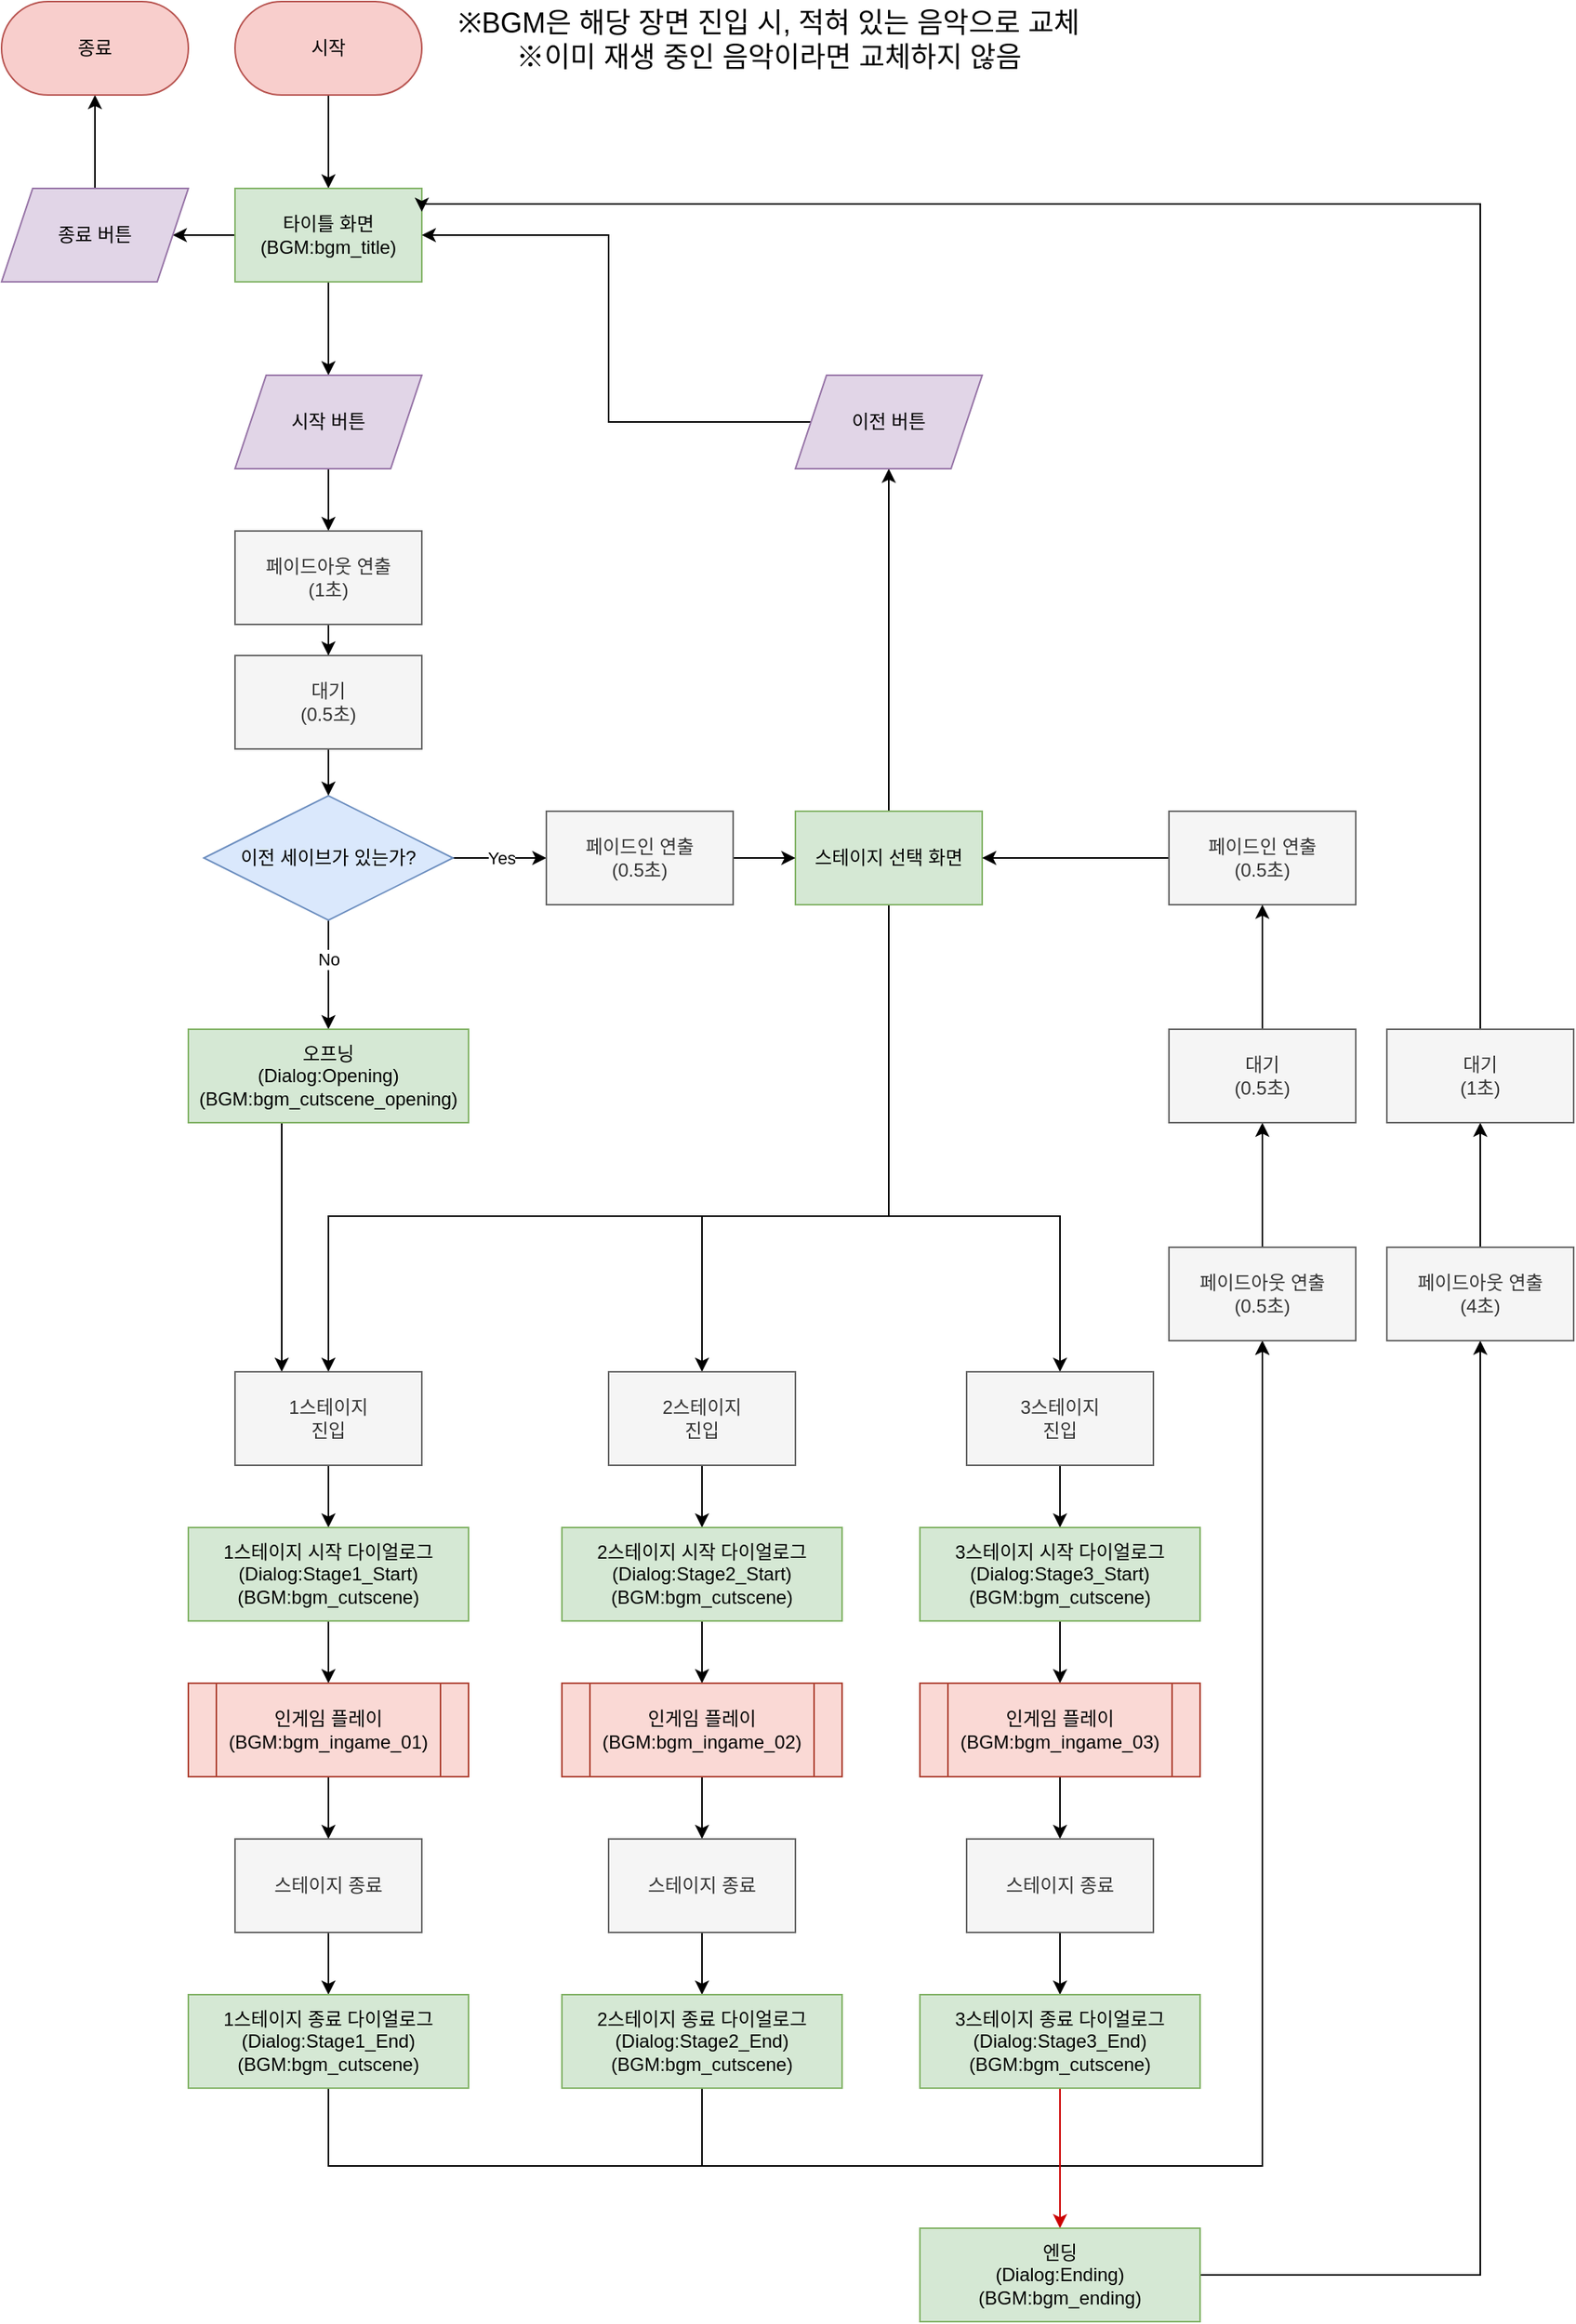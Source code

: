 <mxfile version="21.6.8" type="device">
  <diagram name="페이지-1" id="cuooR3etO0HNTm1BoonH">
    <mxGraphModel dx="2653" dy="2740" grid="1" gridSize="10" guides="1" tooltips="1" connect="1" arrows="1" fold="1" page="1" pageScale="1" pageWidth="827" pageHeight="1169" math="0" shadow="0">
      <root>
        <mxCell id="0" />
        <mxCell id="1" parent="0" />
        <mxCell id="mD3GauoBf7Zng7Qfwxj7-6" value="" style="edgeStyle=orthogonalEdgeStyle;rounded=0;orthogonalLoop=1;jettySize=auto;html=1;" edge="1" parent="1" source="mD3GauoBf7Zng7Qfwxj7-3" target="mD3GauoBf7Zng7Qfwxj7-5">
          <mxGeometry relative="1" as="geometry" />
        </mxCell>
        <mxCell id="mD3GauoBf7Zng7Qfwxj7-3" value="시작" style="rounded=1;whiteSpace=wrap;html=1;arcSize=50;fillColor=#f8cecc;strokeColor=#b85450;" vertex="1" parent="1">
          <mxGeometry x="40" y="-30" width="120" height="60" as="geometry" />
        </mxCell>
        <mxCell id="mD3GauoBf7Zng7Qfwxj7-8" value="" style="edgeStyle=orthogonalEdgeStyle;rounded=0;orthogonalLoop=1;jettySize=auto;html=1;" edge="1" parent="1" source="mD3GauoBf7Zng7Qfwxj7-5" target="mD3GauoBf7Zng7Qfwxj7-7">
          <mxGeometry relative="1" as="geometry" />
        </mxCell>
        <mxCell id="mD3GauoBf7Zng7Qfwxj7-79" value="" style="edgeStyle=orthogonalEdgeStyle;rounded=0;orthogonalLoop=1;jettySize=auto;html=1;" edge="1" parent="1" source="mD3GauoBf7Zng7Qfwxj7-5" target="mD3GauoBf7Zng7Qfwxj7-78">
          <mxGeometry relative="1" as="geometry" />
        </mxCell>
        <mxCell id="mD3GauoBf7Zng7Qfwxj7-5" value="타이틀 화면&lt;br&gt;(BGM:bgm_title)" style="whiteSpace=wrap;html=1;rounded=1;arcSize=0;fillColor=#d5e8d4;strokeColor=#82b366;" vertex="1" parent="1">
          <mxGeometry x="40" y="90" width="120" height="60" as="geometry" />
        </mxCell>
        <mxCell id="mD3GauoBf7Zng7Qfwxj7-22" value="" style="edgeStyle=orthogonalEdgeStyle;rounded=0;orthogonalLoop=1;jettySize=auto;html=1;" edge="1" parent="1" source="mD3GauoBf7Zng7Qfwxj7-7" target="mD3GauoBf7Zng7Qfwxj7-21">
          <mxGeometry relative="1" as="geometry" />
        </mxCell>
        <mxCell id="mD3GauoBf7Zng7Qfwxj7-7" value="시작 버튼" style="shape=parallelogram;perimeter=parallelogramPerimeter;whiteSpace=wrap;html=1;fixedSize=1;rounded=1;arcSize=0;fillColor=#e1d5e7;strokeColor=#9673a6;" vertex="1" parent="1">
          <mxGeometry x="40" y="210" width="120" height="60" as="geometry" />
        </mxCell>
        <mxCell id="mD3GauoBf7Zng7Qfwxj7-12" value="" style="edgeStyle=orthogonalEdgeStyle;rounded=0;orthogonalLoop=1;jettySize=auto;html=1;" edge="1" parent="1" source="mD3GauoBf7Zng7Qfwxj7-9" target="mD3GauoBf7Zng7Qfwxj7-11">
          <mxGeometry relative="1" as="geometry" />
        </mxCell>
        <mxCell id="mD3GauoBf7Zng7Qfwxj7-13" value="No" style="edgeLabel;html=1;align=center;verticalAlign=middle;resizable=0;points=[];" vertex="1" connectable="0" parent="mD3GauoBf7Zng7Qfwxj7-12">
          <mxGeometry x="-0.289" y="2" relative="1" as="geometry">
            <mxPoint x="-2" as="offset" />
          </mxGeometry>
        </mxCell>
        <mxCell id="mD3GauoBf7Zng7Qfwxj7-25" value="" style="edgeStyle=orthogonalEdgeStyle;rounded=0;orthogonalLoop=1;jettySize=auto;html=1;" edge="1" parent="1" source="mD3GauoBf7Zng7Qfwxj7-9" target="mD3GauoBf7Zng7Qfwxj7-24">
          <mxGeometry relative="1" as="geometry" />
        </mxCell>
        <mxCell id="mD3GauoBf7Zng7Qfwxj7-27" value="Yes" style="edgeLabel;html=1;align=center;verticalAlign=middle;resizable=0;points=[];" vertex="1" connectable="0" parent="mD3GauoBf7Zng7Qfwxj7-25">
          <mxGeometry x="-0.624" y="-1" relative="1" as="geometry">
            <mxPoint x="19" y="-1" as="offset" />
          </mxGeometry>
        </mxCell>
        <mxCell id="mD3GauoBf7Zng7Qfwxj7-9" value="이전 세이브가 있는가?" style="rhombus;whiteSpace=wrap;html=1;rounded=1;arcSize=0;fillColor=#dae8fc;strokeColor=#6c8ebf;" vertex="1" parent="1">
          <mxGeometry x="20" y="480" width="160" height="80" as="geometry" />
        </mxCell>
        <mxCell id="mD3GauoBf7Zng7Qfwxj7-33" value="" style="edgeStyle=orthogonalEdgeStyle;rounded=0;orthogonalLoop=1;jettySize=auto;html=1;" edge="1" parent="1" source="mD3GauoBf7Zng7Qfwxj7-11" target="mD3GauoBf7Zng7Qfwxj7-28">
          <mxGeometry relative="1" as="geometry">
            <Array as="points">
              <mxPoint x="70" y="770" />
              <mxPoint x="70" y="770" />
            </Array>
          </mxGeometry>
        </mxCell>
        <mxCell id="mD3GauoBf7Zng7Qfwxj7-11" value="오프닝&lt;br&gt;(Dialog:Opening)&lt;br&gt;(BGM:bgm_cutscene_opening)" style="whiteSpace=wrap;html=1;rounded=1;arcSize=0;fillColor=#d5e8d4;strokeColor=#82b366;" vertex="1" parent="1">
          <mxGeometry x="10" y="630" width="180" height="60" as="geometry" />
        </mxCell>
        <mxCell id="mD3GauoBf7Zng7Qfwxj7-17" value="" style="edgeStyle=orthogonalEdgeStyle;rounded=0;orthogonalLoop=1;jettySize=auto;html=1;" edge="1" parent="1" source="mD3GauoBf7Zng7Qfwxj7-14" target="mD3GauoBf7Zng7Qfwxj7-16">
          <mxGeometry relative="1" as="geometry" />
        </mxCell>
        <mxCell id="mD3GauoBf7Zng7Qfwxj7-70" style="edgeStyle=orthogonalEdgeStyle;rounded=0;orthogonalLoop=1;jettySize=auto;html=1;" edge="1" parent="1" source="mD3GauoBf7Zng7Qfwxj7-14" target="mD3GauoBf7Zng7Qfwxj7-34">
          <mxGeometry relative="1" as="geometry">
            <Array as="points">
              <mxPoint x="460" y="750" />
              <mxPoint x="340" y="750" />
            </Array>
          </mxGeometry>
        </mxCell>
        <mxCell id="mD3GauoBf7Zng7Qfwxj7-71" style="edgeStyle=orthogonalEdgeStyle;rounded=0;orthogonalLoop=1;jettySize=auto;html=1;" edge="1" parent="1" source="mD3GauoBf7Zng7Qfwxj7-14" target="mD3GauoBf7Zng7Qfwxj7-35">
          <mxGeometry relative="1" as="geometry">
            <Array as="points">
              <mxPoint x="460" y="750" />
              <mxPoint x="570" y="750" />
            </Array>
          </mxGeometry>
        </mxCell>
        <mxCell id="mD3GauoBf7Zng7Qfwxj7-72" style="edgeStyle=orthogonalEdgeStyle;rounded=0;orthogonalLoop=1;jettySize=auto;html=1;" edge="1" parent="1" source="mD3GauoBf7Zng7Qfwxj7-14" target="mD3GauoBf7Zng7Qfwxj7-28">
          <mxGeometry relative="1" as="geometry">
            <Array as="points">
              <mxPoint x="460" y="750" />
              <mxPoint x="100" y="750" />
            </Array>
          </mxGeometry>
        </mxCell>
        <mxCell id="mD3GauoBf7Zng7Qfwxj7-14" value="스테이지 선택 화면" style="whiteSpace=wrap;html=1;rounded=1;arcSize=0;fillColor=#d5e8d4;strokeColor=#82b366;" vertex="1" parent="1">
          <mxGeometry x="400" y="490" width="120" height="60" as="geometry" />
        </mxCell>
        <mxCell id="mD3GauoBf7Zng7Qfwxj7-18" style="edgeStyle=orthogonalEdgeStyle;rounded=0;orthogonalLoop=1;jettySize=auto;html=1;entryX=1;entryY=0.5;entryDx=0;entryDy=0;" edge="1" parent="1" source="mD3GauoBf7Zng7Qfwxj7-16" target="mD3GauoBf7Zng7Qfwxj7-5">
          <mxGeometry relative="1" as="geometry" />
        </mxCell>
        <mxCell id="mD3GauoBf7Zng7Qfwxj7-16" value="이전 버튼" style="shape=parallelogram;perimeter=parallelogramPerimeter;whiteSpace=wrap;html=1;fixedSize=1;rounded=1;arcSize=0;fillColor=#e1d5e7;strokeColor=#9673a6;" vertex="1" parent="1">
          <mxGeometry x="400" y="210" width="120" height="60" as="geometry" />
        </mxCell>
        <mxCell id="mD3GauoBf7Zng7Qfwxj7-101" value="" style="edgeStyle=orthogonalEdgeStyle;rounded=0;orthogonalLoop=1;jettySize=auto;html=1;" edge="1" parent="1" source="mD3GauoBf7Zng7Qfwxj7-21" target="mD3GauoBf7Zng7Qfwxj7-100">
          <mxGeometry relative="1" as="geometry" />
        </mxCell>
        <mxCell id="mD3GauoBf7Zng7Qfwxj7-21" value="페이드아웃 연출&lt;br&gt;(1초)" style="whiteSpace=wrap;html=1;rounded=1;arcSize=0;fillColor=#f5f5f5;fontColor=#333333;strokeColor=#666666;" vertex="1" parent="1">
          <mxGeometry x="40" y="310" width="120" height="60" as="geometry" />
        </mxCell>
        <mxCell id="mD3GauoBf7Zng7Qfwxj7-26" value="" style="edgeStyle=orthogonalEdgeStyle;rounded=0;orthogonalLoop=1;jettySize=auto;html=1;" edge="1" parent="1" source="mD3GauoBf7Zng7Qfwxj7-24" target="mD3GauoBf7Zng7Qfwxj7-14">
          <mxGeometry relative="1" as="geometry" />
        </mxCell>
        <mxCell id="mD3GauoBf7Zng7Qfwxj7-24" value="페이드인 연출&lt;br&gt;(0.5초)" style="whiteSpace=wrap;html=1;rounded=1;arcSize=0;fillColor=#f5f5f5;fontColor=#333333;strokeColor=#666666;" vertex="1" parent="1">
          <mxGeometry x="240" y="490" width="120" height="60" as="geometry" />
        </mxCell>
        <mxCell id="mD3GauoBf7Zng7Qfwxj7-37" value="" style="edgeStyle=orthogonalEdgeStyle;rounded=0;orthogonalLoop=1;jettySize=auto;html=1;" edge="1" parent="1" source="mD3GauoBf7Zng7Qfwxj7-28" target="mD3GauoBf7Zng7Qfwxj7-36">
          <mxGeometry relative="1" as="geometry" />
        </mxCell>
        <mxCell id="mD3GauoBf7Zng7Qfwxj7-28" value="1스테이지&lt;br&gt;진입" style="whiteSpace=wrap;html=1;rounded=1;arcSize=0;fillColor=#f5f5f5;fontColor=#333333;strokeColor=#666666;" vertex="1" parent="1">
          <mxGeometry x="40" y="850" width="120" height="60" as="geometry" />
        </mxCell>
        <mxCell id="mD3GauoBf7Zng7Qfwxj7-60" value="" style="edgeStyle=orthogonalEdgeStyle;rounded=0;orthogonalLoop=1;jettySize=auto;html=1;" edge="1" parent="1" source="mD3GauoBf7Zng7Qfwxj7-34" target="mD3GauoBf7Zng7Qfwxj7-54">
          <mxGeometry relative="1" as="geometry" />
        </mxCell>
        <mxCell id="mD3GauoBf7Zng7Qfwxj7-34" value="2스테이지&lt;br&gt;진입" style="whiteSpace=wrap;html=1;rounded=1;arcSize=0;fillColor=#f5f5f5;fontColor=#333333;strokeColor=#666666;" vertex="1" parent="1">
          <mxGeometry x="280" y="850" width="120" height="60" as="geometry" />
        </mxCell>
        <mxCell id="mD3GauoBf7Zng7Qfwxj7-69" style="edgeStyle=orthogonalEdgeStyle;rounded=0;orthogonalLoop=1;jettySize=auto;html=1;entryX=0.5;entryY=0;entryDx=0;entryDy=0;" edge="1" parent="1" source="mD3GauoBf7Zng7Qfwxj7-35" target="mD3GauoBf7Zng7Qfwxj7-63">
          <mxGeometry relative="1" as="geometry" />
        </mxCell>
        <mxCell id="mD3GauoBf7Zng7Qfwxj7-35" value="3스테이지&lt;br&gt;진입" style="whiteSpace=wrap;html=1;rounded=1;arcSize=0;fillColor=#f5f5f5;fontColor=#333333;strokeColor=#666666;" vertex="1" parent="1">
          <mxGeometry x="510" y="850" width="120" height="60" as="geometry" />
        </mxCell>
        <mxCell id="mD3GauoBf7Zng7Qfwxj7-39" value="" style="edgeStyle=orthogonalEdgeStyle;rounded=0;orthogonalLoop=1;jettySize=auto;html=1;" edge="1" parent="1" source="mD3GauoBf7Zng7Qfwxj7-36" target="mD3GauoBf7Zng7Qfwxj7-38">
          <mxGeometry relative="1" as="geometry" />
        </mxCell>
        <mxCell id="mD3GauoBf7Zng7Qfwxj7-36" value="1스테이지 시작 다이얼로그&lt;br&gt;(Dialog:Stage1_Start)&lt;br style=&quot;border-color: var(--border-color);&quot;&gt;(BGM:bgm_cutscene)" style="whiteSpace=wrap;html=1;rounded=1;arcSize=0;fillColor=#d5e8d4;strokeColor=#82b366;" vertex="1" parent="1">
          <mxGeometry x="10" y="950" width="180" height="60" as="geometry" />
        </mxCell>
        <mxCell id="mD3GauoBf7Zng7Qfwxj7-41" value="" style="edgeStyle=orthogonalEdgeStyle;rounded=0;orthogonalLoop=1;jettySize=auto;html=1;" edge="1" parent="1" source="mD3GauoBf7Zng7Qfwxj7-38" target="mD3GauoBf7Zng7Qfwxj7-40">
          <mxGeometry relative="1" as="geometry" />
        </mxCell>
        <mxCell id="mD3GauoBf7Zng7Qfwxj7-38" value="인게임 플레이&lt;br&gt;(BGM:bgm_ingame_01)" style="whiteSpace=wrap;html=1;rounded=1;arcSize=0;shape=process;backgroundOutline=1;fillColor=#fad9d5;strokeColor=#ae4132;" vertex="1" parent="1">
          <mxGeometry x="10" y="1050" width="180" height="60" as="geometry" />
        </mxCell>
        <mxCell id="mD3GauoBf7Zng7Qfwxj7-45" value="" style="edgeStyle=orthogonalEdgeStyle;rounded=0;orthogonalLoop=1;jettySize=auto;html=1;" edge="1" parent="1" source="mD3GauoBf7Zng7Qfwxj7-40" target="mD3GauoBf7Zng7Qfwxj7-44">
          <mxGeometry relative="1" as="geometry" />
        </mxCell>
        <mxCell id="mD3GauoBf7Zng7Qfwxj7-40" value="스테이지 종료" style="whiteSpace=wrap;html=1;rounded=1;arcSize=0;fillColor=#f5f5f5;fontColor=#333333;strokeColor=#666666;" vertex="1" parent="1">
          <mxGeometry x="40" y="1150" width="120" height="60" as="geometry" />
        </mxCell>
        <mxCell id="mD3GauoBf7Zng7Qfwxj7-91" style="edgeStyle=orthogonalEdgeStyle;rounded=0;orthogonalLoop=1;jettySize=auto;html=1;" edge="1" parent="1" source="mD3GauoBf7Zng7Qfwxj7-44" target="mD3GauoBf7Zng7Qfwxj7-87">
          <mxGeometry relative="1" as="geometry">
            <Array as="points">
              <mxPoint x="100" y="1360" />
              <mxPoint x="700" y="1360" />
            </Array>
          </mxGeometry>
        </mxCell>
        <mxCell id="mD3GauoBf7Zng7Qfwxj7-44" value="1스테이지 종료 다이얼로그&lt;br&gt;(Dialog:Stage1_End)&lt;br style=&quot;border-color: var(--border-color);&quot;&gt;(BGM:bgm_cutscene)" style="whiteSpace=wrap;html=1;rounded=1;arcSize=0;fillColor=#d5e8d4;strokeColor=#82b366;" vertex="1" parent="1">
          <mxGeometry x="10" y="1250" width="180" height="60" as="geometry" />
        </mxCell>
        <mxCell id="mD3GauoBf7Zng7Qfwxj7-53" value="" style="edgeStyle=orthogonalEdgeStyle;rounded=0;orthogonalLoop=1;jettySize=auto;html=1;" edge="1" source="mD3GauoBf7Zng7Qfwxj7-54" target="mD3GauoBf7Zng7Qfwxj7-56" parent="1">
          <mxGeometry relative="1" as="geometry" />
        </mxCell>
        <mxCell id="mD3GauoBf7Zng7Qfwxj7-54" value="2스테이지 시작 다이얼로그&lt;br&gt;(Dialog:Stage2_Start)&lt;br style=&quot;border-color: var(--border-color);&quot;&gt;(BGM:bgm_cutscene)" style="whiteSpace=wrap;html=1;rounded=1;arcSize=0;fillColor=#d5e8d4;strokeColor=#82b366;" vertex="1" parent="1">
          <mxGeometry x="250" y="950" width="180" height="60" as="geometry" />
        </mxCell>
        <mxCell id="mD3GauoBf7Zng7Qfwxj7-55" value="" style="edgeStyle=orthogonalEdgeStyle;rounded=0;orthogonalLoop=1;jettySize=auto;html=1;" edge="1" source="mD3GauoBf7Zng7Qfwxj7-56" target="mD3GauoBf7Zng7Qfwxj7-58" parent="1">
          <mxGeometry relative="1" as="geometry" />
        </mxCell>
        <mxCell id="mD3GauoBf7Zng7Qfwxj7-56" value="인게임 플레이&lt;br style=&quot;border-color: var(--border-color);&quot;&gt;(BGM:bgm_ingame_02)" style="whiteSpace=wrap;html=1;rounded=1;arcSize=0;shape=process;backgroundOutline=1;fillColor=#fad9d5;strokeColor=#ae4132;" vertex="1" parent="1">
          <mxGeometry x="250" y="1050" width="180" height="60" as="geometry" />
        </mxCell>
        <mxCell id="mD3GauoBf7Zng7Qfwxj7-57" value="" style="edgeStyle=orthogonalEdgeStyle;rounded=0;orthogonalLoop=1;jettySize=auto;html=1;" edge="1" source="mD3GauoBf7Zng7Qfwxj7-58" target="mD3GauoBf7Zng7Qfwxj7-61" parent="1">
          <mxGeometry relative="1" as="geometry">
            <mxPoint x="340" y="1250.0" as="targetPoint" />
          </mxGeometry>
        </mxCell>
        <mxCell id="mD3GauoBf7Zng7Qfwxj7-58" value="스테이지 종료" style="whiteSpace=wrap;html=1;rounded=1;arcSize=0;fillColor=#f5f5f5;fontColor=#333333;strokeColor=#666666;" vertex="1" parent="1">
          <mxGeometry x="280" y="1150" width="120" height="60" as="geometry" />
        </mxCell>
        <mxCell id="mD3GauoBf7Zng7Qfwxj7-90" style="edgeStyle=orthogonalEdgeStyle;rounded=0;orthogonalLoop=1;jettySize=auto;html=1;" edge="1" parent="1" source="mD3GauoBf7Zng7Qfwxj7-61" target="mD3GauoBf7Zng7Qfwxj7-87">
          <mxGeometry relative="1" as="geometry">
            <Array as="points">
              <mxPoint x="340" y="1360" />
              <mxPoint x="700" y="1360" />
            </Array>
          </mxGeometry>
        </mxCell>
        <mxCell id="mD3GauoBf7Zng7Qfwxj7-61" value="2스테이지 종료 다이얼로그&lt;br&gt;(Dialog:Stage2_End)&lt;br style=&quot;border-color: var(--border-color);&quot;&gt;(BGM:bgm_cutscene)" style="whiteSpace=wrap;html=1;rounded=1;arcSize=0;fillColor=#d5e8d4;strokeColor=#82b366;" vertex="1" parent="1">
          <mxGeometry x="250" y="1250" width="180" height="60" as="geometry" />
        </mxCell>
        <mxCell id="mD3GauoBf7Zng7Qfwxj7-62" value="" style="edgeStyle=orthogonalEdgeStyle;rounded=0;orthogonalLoop=1;jettySize=auto;html=1;" edge="1" source="mD3GauoBf7Zng7Qfwxj7-63" target="mD3GauoBf7Zng7Qfwxj7-65" parent="1">
          <mxGeometry relative="1" as="geometry" />
        </mxCell>
        <mxCell id="mD3GauoBf7Zng7Qfwxj7-63" value="3스테이지 시작 다이얼로그&lt;br&gt;(Dialog:Stage3_Start)&lt;br style=&quot;border-color: var(--border-color);&quot;&gt;(BGM:bgm_cutscene)" style="whiteSpace=wrap;html=1;rounded=1;arcSize=0;fillColor=#d5e8d4;strokeColor=#82b366;" vertex="1" parent="1">
          <mxGeometry x="480" y="950" width="180" height="60" as="geometry" />
        </mxCell>
        <mxCell id="mD3GauoBf7Zng7Qfwxj7-64" value="" style="edgeStyle=orthogonalEdgeStyle;rounded=0;orthogonalLoop=1;jettySize=auto;html=1;" edge="1" source="mD3GauoBf7Zng7Qfwxj7-65" target="mD3GauoBf7Zng7Qfwxj7-67" parent="1">
          <mxGeometry relative="1" as="geometry" />
        </mxCell>
        <mxCell id="mD3GauoBf7Zng7Qfwxj7-65" value="인게임 플레이&lt;br style=&quot;border-color: var(--border-color);&quot;&gt;(BGM:bgm_ingame_03)" style="whiteSpace=wrap;html=1;rounded=1;arcSize=0;shape=process;backgroundOutline=1;fillColor=#fad9d5;strokeColor=#ae4132;" vertex="1" parent="1">
          <mxGeometry x="480" y="1050" width="180" height="60" as="geometry" />
        </mxCell>
        <mxCell id="mD3GauoBf7Zng7Qfwxj7-66" value="" style="edgeStyle=orthogonalEdgeStyle;rounded=0;orthogonalLoop=1;jettySize=auto;html=1;" edge="1" source="mD3GauoBf7Zng7Qfwxj7-67" target="mD3GauoBf7Zng7Qfwxj7-68" parent="1">
          <mxGeometry relative="1" as="geometry">
            <mxPoint x="570" y="1250.0" as="targetPoint" />
          </mxGeometry>
        </mxCell>
        <mxCell id="mD3GauoBf7Zng7Qfwxj7-67" value="스테이지 종료" style="whiteSpace=wrap;html=1;rounded=1;arcSize=0;fillColor=#f5f5f5;fontColor=#333333;strokeColor=#666666;" vertex="1" parent="1">
          <mxGeometry x="510" y="1150" width="120" height="60" as="geometry" />
        </mxCell>
        <mxCell id="mD3GauoBf7Zng7Qfwxj7-76" style="edgeStyle=orthogonalEdgeStyle;rounded=0;orthogonalLoop=1;jettySize=auto;html=1;strokeColor=#CC0000;" edge="1" parent="1" source="mD3GauoBf7Zng7Qfwxj7-68" target="mD3GauoBf7Zng7Qfwxj7-77">
          <mxGeometry relative="1" as="geometry">
            <mxPoint x="570" y="1430" as="targetPoint" />
          </mxGeometry>
        </mxCell>
        <mxCell id="mD3GauoBf7Zng7Qfwxj7-68" value="3스테이지 종료 다이얼로그&lt;br&gt;(Dialog:Stage3_End)&lt;br style=&quot;border-color: var(--border-color);&quot;&gt;(BGM:bgm_cutscene)" style="whiteSpace=wrap;html=1;rounded=1;arcSize=0;fillColor=#d5e8d4;strokeColor=#82b366;" vertex="1" parent="1">
          <mxGeometry x="480" y="1250" width="180" height="60" as="geometry" />
        </mxCell>
        <mxCell id="mD3GauoBf7Zng7Qfwxj7-93" style="edgeStyle=orthogonalEdgeStyle;rounded=0;orthogonalLoop=1;jettySize=auto;html=1;entryX=0.5;entryY=1;entryDx=0;entryDy=0;" edge="1" parent="1" source="mD3GauoBf7Zng7Qfwxj7-77" target="mD3GauoBf7Zng7Qfwxj7-92">
          <mxGeometry relative="1" as="geometry" />
        </mxCell>
        <mxCell id="mD3GauoBf7Zng7Qfwxj7-77" value="엔딩&lt;br style=&quot;border-color: var(--border-color);&quot;&gt;(Dialog:Ending)&lt;br style=&quot;border-color: var(--border-color);&quot;&gt;(BGM:bgm_ending)" style="whiteSpace=wrap;html=1;rounded=1;arcSize=0;fillColor=#d5e8d4;strokeColor=#82b366;" vertex="1" parent="1">
          <mxGeometry x="480" y="1400" width="180" height="60" as="geometry" />
        </mxCell>
        <mxCell id="mD3GauoBf7Zng7Qfwxj7-81" value="" style="edgeStyle=orthogonalEdgeStyle;rounded=0;orthogonalLoop=1;jettySize=auto;html=1;" edge="1" parent="1" source="mD3GauoBf7Zng7Qfwxj7-78" target="mD3GauoBf7Zng7Qfwxj7-80">
          <mxGeometry relative="1" as="geometry" />
        </mxCell>
        <mxCell id="mD3GauoBf7Zng7Qfwxj7-78" value="종료 버튼" style="shape=parallelogram;perimeter=parallelogramPerimeter;whiteSpace=wrap;html=1;fixedSize=1;rounded=1;arcSize=0;fillColor=#e1d5e7;strokeColor=#9673a6;" vertex="1" parent="1">
          <mxGeometry x="-110" y="90" width="120" height="60" as="geometry" />
        </mxCell>
        <mxCell id="mD3GauoBf7Zng7Qfwxj7-80" value="종료" style="rounded=1;whiteSpace=wrap;html=1;arcSize=50;fillColor=#f8cecc;strokeColor=#b85450;" vertex="1" parent="1">
          <mxGeometry x="-110" y="-30" width="120" height="60" as="geometry" />
        </mxCell>
        <mxCell id="mD3GauoBf7Zng7Qfwxj7-85" value="&lt;font style=&quot;font-size: 18px;&quot;&gt;※BGM은 해당 장면 진입 시, 적혀 있는 음악으로 교체&lt;br&gt;※이미 재생 중인 음악이라면 교체하지 않음&lt;/font&gt;" style="text;html=1;strokeColor=none;fillColor=none;align=center;verticalAlign=middle;whiteSpace=wrap;rounded=0;" vertex="1" parent="1">
          <mxGeometry x="160" y="-20" width="446" height="30" as="geometry" />
        </mxCell>
        <mxCell id="mD3GauoBf7Zng7Qfwxj7-89" style="edgeStyle=orthogonalEdgeStyle;rounded=0;orthogonalLoop=1;jettySize=auto;html=1;entryX=1;entryY=0.5;entryDx=0;entryDy=0;" edge="1" parent="1" source="mD3GauoBf7Zng7Qfwxj7-86" target="mD3GauoBf7Zng7Qfwxj7-14">
          <mxGeometry relative="1" as="geometry" />
        </mxCell>
        <mxCell id="mD3GauoBf7Zng7Qfwxj7-86" value="페이드인 연출&lt;br&gt;(0.5초)" style="whiteSpace=wrap;html=1;rounded=1;arcSize=0;fillColor=#f5f5f5;fontColor=#333333;strokeColor=#666666;" vertex="1" parent="1">
          <mxGeometry x="640" y="490" width="120" height="60" as="geometry" />
        </mxCell>
        <mxCell id="mD3GauoBf7Zng7Qfwxj7-98" value="" style="edgeStyle=orthogonalEdgeStyle;rounded=0;orthogonalLoop=1;jettySize=auto;html=1;" edge="1" parent="1" source="mD3GauoBf7Zng7Qfwxj7-87" target="mD3GauoBf7Zng7Qfwxj7-97">
          <mxGeometry relative="1" as="geometry" />
        </mxCell>
        <mxCell id="mD3GauoBf7Zng7Qfwxj7-87" value="페이드아웃 연출&lt;br&gt;(0.5초)" style="whiteSpace=wrap;html=1;rounded=1;arcSize=0;fillColor=#f5f5f5;fontColor=#333333;strokeColor=#666666;" vertex="1" parent="1">
          <mxGeometry x="640" y="770" width="120" height="60" as="geometry" />
        </mxCell>
        <mxCell id="mD3GauoBf7Zng7Qfwxj7-95" value="" style="edgeStyle=orthogonalEdgeStyle;rounded=0;orthogonalLoop=1;jettySize=auto;html=1;" edge="1" parent="1" source="mD3GauoBf7Zng7Qfwxj7-92" target="mD3GauoBf7Zng7Qfwxj7-94">
          <mxGeometry relative="1" as="geometry" />
        </mxCell>
        <mxCell id="mD3GauoBf7Zng7Qfwxj7-92" value="페이드아웃 연출&lt;br&gt;(4초)" style="whiteSpace=wrap;html=1;rounded=1;arcSize=0;fillColor=#f5f5f5;fontColor=#333333;strokeColor=#666666;" vertex="1" parent="1">
          <mxGeometry x="780" y="770" width="120" height="60" as="geometry" />
        </mxCell>
        <mxCell id="mD3GauoBf7Zng7Qfwxj7-96" style="edgeStyle=orthogonalEdgeStyle;rounded=0;orthogonalLoop=1;jettySize=auto;html=1;entryX=1;entryY=0.25;entryDx=0;entryDy=0;" edge="1" parent="1" source="mD3GauoBf7Zng7Qfwxj7-94" target="mD3GauoBf7Zng7Qfwxj7-5">
          <mxGeometry relative="1" as="geometry">
            <Array as="points">
              <mxPoint x="840" y="100" />
              <mxPoint x="160" y="100" />
            </Array>
          </mxGeometry>
        </mxCell>
        <mxCell id="mD3GauoBf7Zng7Qfwxj7-94" value="대기&lt;br&gt;(1초)" style="whiteSpace=wrap;html=1;rounded=1;arcSize=0;fillColor=#f5f5f5;fontColor=#333333;strokeColor=#666666;" vertex="1" parent="1">
          <mxGeometry x="780" y="630" width="120" height="60" as="geometry" />
        </mxCell>
        <mxCell id="mD3GauoBf7Zng7Qfwxj7-99" value="" style="edgeStyle=orthogonalEdgeStyle;rounded=0;orthogonalLoop=1;jettySize=auto;html=1;" edge="1" parent="1" source="mD3GauoBf7Zng7Qfwxj7-97" target="mD3GauoBf7Zng7Qfwxj7-86">
          <mxGeometry relative="1" as="geometry" />
        </mxCell>
        <mxCell id="mD3GauoBf7Zng7Qfwxj7-97" value="대기&lt;br&gt;(0.5초)" style="whiteSpace=wrap;html=1;rounded=1;arcSize=0;fillColor=#f5f5f5;fontColor=#333333;strokeColor=#666666;" vertex="1" parent="1">
          <mxGeometry x="640" y="630" width="120" height="60" as="geometry" />
        </mxCell>
        <mxCell id="mD3GauoBf7Zng7Qfwxj7-102" value="" style="edgeStyle=orthogonalEdgeStyle;rounded=0;orthogonalLoop=1;jettySize=auto;html=1;" edge="1" parent="1" source="mD3GauoBf7Zng7Qfwxj7-100" target="mD3GauoBf7Zng7Qfwxj7-9">
          <mxGeometry relative="1" as="geometry" />
        </mxCell>
        <mxCell id="mD3GauoBf7Zng7Qfwxj7-100" value="대기&lt;br&gt;(0.5초)" style="whiteSpace=wrap;html=1;rounded=1;arcSize=0;fillColor=#f5f5f5;fontColor=#333333;strokeColor=#666666;" vertex="1" parent="1">
          <mxGeometry x="40" y="390" width="120" height="60" as="geometry" />
        </mxCell>
      </root>
    </mxGraphModel>
  </diagram>
</mxfile>
